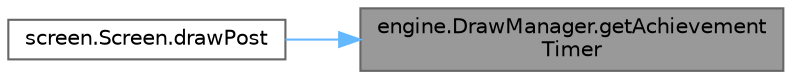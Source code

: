digraph "engine.DrawManager.getAchievementTimer"
{
 // LATEX_PDF_SIZE
  bgcolor="transparent";
  edge [fontname=Helvetica,fontsize=10,labelfontname=Helvetica,labelfontsize=10];
  node [fontname=Helvetica,fontsize=10,shape=box,height=0.2,width=0.4];
  rankdir="RL";
  Node1 [id="Node000001",label="engine.DrawManager.getAchievement\lTimer",height=0.2,width=0.4,color="gray40", fillcolor="grey60", style="filled", fontcolor="black",tooltip="For achievement."];
  Node1 -> Node2 [id="edge1_Node000001_Node000002",dir="back",color="steelblue1",style="solid",tooltip=" "];
  Node2 [id="Node000002",label="screen.Screen.drawPost",height=0.2,width=0.4,color="grey40", fillcolor="white", style="filled",URL="$classscreen_1_1_screen.html#afa6e5be0e548c5eedfc06060ee7fc2c4",tooltip="Update the elements on screen after update all child screen."];
}
